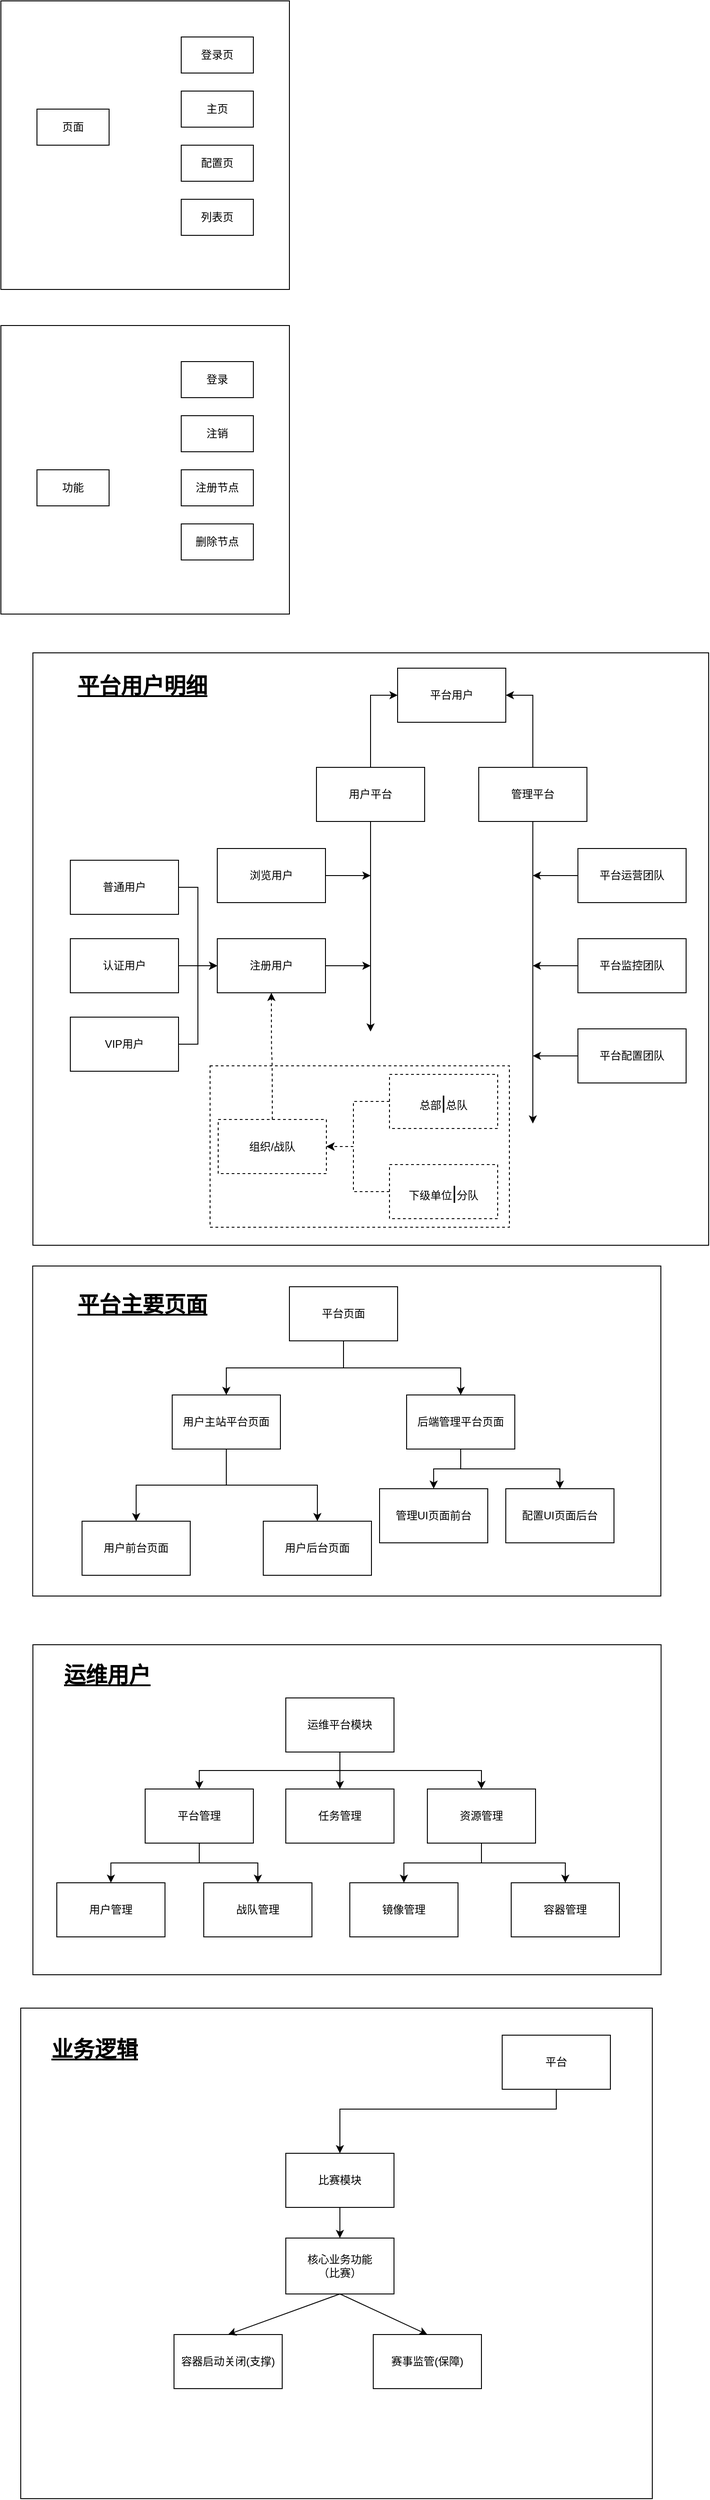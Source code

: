 <mxfile version="20.8.20" type="github">
  <diagram id="0DQFvvIyCcvc1jp5ZEeW" name="第 1 页">
    <mxGraphModel dx="1221" dy="783" grid="0" gridSize="10" guides="1" tooltips="1" connect="1" arrows="1" fold="1" page="1" pageScale="1" pageWidth="5500" pageHeight="5500" math="0" shadow="0">
      <root>
        <mxCell id="0" />
        <mxCell id="1" parent="0" />
        <mxCell id="LhJwVfTSf5qskMMKVz_--1" value="" style="rounded=0;whiteSpace=wrap;html=1;fillColor=none;" parent="1" vertex="1">
          <mxGeometry x="75.5" y="1903" width="696.75" height="366" as="geometry" />
        </mxCell>
        <mxCell id="8VWyutqRf-sVDmm4FMnL-65" value="" style="rounded=0;whiteSpace=wrap;html=1;fillColor=none;" parent="1" vertex="1">
          <mxGeometry x="75.25" y="1483" width="696.75" height="366" as="geometry" />
        </mxCell>
        <mxCell id="8VWyutqRf-sVDmm4FMnL-53" value="" style="rounded=0;whiteSpace=wrap;html=1;dashed=1;fillColor=none;" parent="1" vertex="1">
          <mxGeometry x="272" y="1261" width="332" height="179" as="geometry" />
        </mxCell>
        <mxCell id="8VWyutqRf-sVDmm4FMnL-54" value="" style="rounded=0;whiteSpace=wrap;html=1;fillColor=none;" parent="1" vertex="1">
          <mxGeometry x="75.5" y="803" width="749.5" height="657" as="geometry" />
        </mxCell>
        <mxCell id="r_hynLRIS7Jt0g9dWzzB-1" value="登录页" style="rounded=0;whiteSpace=wrap;html=1;" parent="1" vertex="1">
          <mxGeometry x="240" y="120" width="80" height="40" as="geometry" />
        </mxCell>
        <mxCell id="r_hynLRIS7Jt0g9dWzzB-3" value="配置页" style="rounded=0;whiteSpace=wrap;html=1;" parent="1" vertex="1">
          <mxGeometry x="240" y="240" width="80" height="40" as="geometry" />
        </mxCell>
        <mxCell id="r_hynLRIS7Jt0g9dWzzB-4" value="主页" style="rounded=0;whiteSpace=wrap;html=1;" parent="1" vertex="1">
          <mxGeometry x="240" y="180" width="80" height="40" as="geometry" />
        </mxCell>
        <mxCell id="r_hynLRIS7Jt0g9dWzzB-5" value="列表页" style="rounded=0;whiteSpace=wrap;html=1;" parent="1" vertex="1">
          <mxGeometry x="240" y="300" width="80" height="40" as="geometry" />
        </mxCell>
        <mxCell id="r_hynLRIS7Jt0g9dWzzB-6" value="页面" style="rounded=0;whiteSpace=wrap;html=1;" parent="1" vertex="1">
          <mxGeometry x="80" y="200" width="80" height="40" as="geometry" />
        </mxCell>
        <mxCell id="r_hynLRIS7Jt0g9dWzzB-7" value="功能" style="rounded=0;whiteSpace=wrap;html=1;" parent="1" vertex="1">
          <mxGeometry x="80" y="600" width="80" height="40" as="geometry" />
        </mxCell>
        <mxCell id="r_hynLRIS7Jt0g9dWzzB-8" value="" style="rounded=0;whiteSpace=wrap;html=1;fillColor=none;" parent="1" vertex="1">
          <mxGeometry x="40" y="80" width="320" height="320" as="geometry" />
        </mxCell>
        <mxCell id="r_hynLRIS7Jt0g9dWzzB-9" value="登录&lt;span style=&quot;color: rgba(0, 0, 0, 0); font-family: monospace; font-size: 0px; text-align: start;&quot;&gt;%3CmxGraphModel%3E%3Croot%3E%3CmxCell%20id%3D%220%22%2F%3E%3CmxCell%20id%3D%221%22%20parent%3D%220%22%2F%3E%3CmxCell%20id%3D%222%22%20value%3D%22%E7%99%BB%E5%BD%95%E9%A1%B5%22%20style%3D%22rounded%3D0%3BwhiteSpace%3Dwrap%3Bhtml%3D1%3B%22%20vertex%3D%221%22%20parent%3D%221%22%3E%3CmxGeometry%20x%3D%22240%22%20y%3D%22120%22%20width%3D%2280%22%20height%3D%2240%22%20as%3D%22geometry%22%2F%3E%3C%2FmxCell%3E%3C%2Froot%3E%3C%2FmxGraphModel%3E&lt;/span&gt;" style="rounded=0;whiteSpace=wrap;html=1;" parent="1" vertex="1">
          <mxGeometry x="240" y="480" width="80" height="40" as="geometry" />
        </mxCell>
        <mxCell id="r_hynLRIS7Jt0g9dWzzB-10" value="注销" style="rounded=0;whiteSpace=wrap;html=1;" parent="1" vertex="1">
          <mxGeometry x="240" y="540" width="80" height="40" as="geometry" />
        </mxCell>
        <mxCell id="r_hynLRIS7Jt0g9dWzzB-11" value="注册节点" style="rounded=0;whiteSpace=wrap;html=1;" parent="1" vertex="1">
          <mxGeometry x="240" y="600" width="80" height="40" as="geometry" />
        </mxCell>
        <mxCell id="r_hynLRIS7Jt0g9dWzzB-12" value="删除节点" style="rounded=0;whiteSpace=wrap;html=1;" parent="1" vertex="1">
          <mxGeometry x="240" y="660" width="80" height="40" as="geometry" />
        </mxCell>
        <mxCell id="r_hynLRIS7Jt0g9dWzzB-13" value="" style="rounded=0;whiteSpace=wrap;html=1;fillColor=none;" parent="1" vertex="1">
          <mxGeometry x="40" y="440" width="320" height="320" as="geometry" />
        </mxCell>
        <mxCell id="8VWyutqRf-sVDmm4FMnL-1" value="平台用户" style="rounded=0;whiteSpace=wrap;html=1;" parent="1" vertex="1">
          <mxGeometry x="480" y="820" width="120" height="60" as="geometry" />
        </mxCell>
        <mxCell id="8VWyutqRf-sVDmm4FMnL-8" style="edgeStyle=orthogonalEdgeStyle;rounded=0;orthogonalLoop=1;jettySize=auto;html=1;" parent="1" source="8VWyutqRf-sVDmm4FMnL-2" edge="1">
          <mxGeometry relative="1" as="geometry">
            <mxPoint x="450" y="1223" as="targetPoint" />
          </mxGeometry>
        </mxCell>
        <mxCell id="8VWyutqRf-sVDmm4FMnL-37" style="edgeStyle=orthogonalEdgeStyle;orthogonalLoop=1;jettySize=auto;html=1;entryX=0;entryY=0.5;entryDx=0;entryDy=0;rounded=0;" parent="1" source="8VWyutqRf-sVDmm4FMnL-2" target="8VWyutqRf-sVDmm4FMnL-1" edge="1">
          <mxGeometry relative="1" as="geometry" />
        </mxCell>
        <mxCell id="8VWyutqRf-sVDmm4FMnL-2" value="用户平台" style="rounded=0;whiteSpace=wrap;html=1;" parent="1" vertex="1">
          <mxGeometry x="390" y="930" width="120" height="60" as="geometry" />
        </mxCell>
        <mxCell id="8VWyutqRf-sVDmm4FMnL-44" style="edgeStyle=orthogonalEdgeStyle;rounded=0;orthogonalLoop=1;jettySize=auto;html=1;entryX=1;entryY=0.5;entryDx=0;entryDy=0;" parent="1" source="8VWyutqRf-sVDmm4FMnL-3" target="8VWyutqRf-sVDmm4FMnL-1" edge="1">
          <mxGeometry relative="1" as="geometry" />
        </mxCell>
        <mxCell id="8VWyutqRf-sVDmm4FMnL-45" style="edgeStyle=orthogonalEdgeStyle;rounded=0;orthogonalLoop=1;jettySize=auto;html=1;" parent="1" source="8VWyutqRf-sVDmm4FMnL-3" edge="1">
          <mxGeometry relative="1" as="geometry">
            <mxPoint x="630" y="1325" as="targetPoint" />
          </mxGeometry>
        </mxCell>
        <mxCell id="8VWyutqRf-sVDmm4FMnL-3" value="管理平台" style="rounded=0;whiteSpace=wrap;html=1;" parent="1" vertex="1">
          <mxGeometry x="570" y="930" width="120" height="60" as="geometry" />
        </mxCell>
        <mxCell id="8VWyutqRf-sVDmm4FMnL-26" style="edgeStyle=orthogonalEdgeStyle;rounded=0;orthogonalLoop=1;jettySize=auto;html=1;" parent="1" source="8VWyutqRf-sVDmm4FMnL-4" edge="1">
          <mxGeometry relative="1" as="geometry">
            <mxPoint x="450" y="1050" as="targetPoint" />
          </mxGeometry>
        </mxCell>
        <mxCell id="8VWyutqRf-sVDmm4FMnL-4" value="浏览用户" style="rounded=0;whiteSpace=wrap;html=1;" parent="1" vertex="1">
          <mxGeometry x="280" y="1020" width="120" height="60" as="geometry" />
        </mxCell>
        <mxCell id="8VWyutqRf-sVDmm4FMnL-27" style="edgeStyle=orthogonalEdgeStyle;rounded=0;orthogonalLoop=1;jettySize=auto;html=1;" parent="1" source="8VWyutqRf-sVDmm4FMnL-6" edge="1">
          <mxGeometry relative="1" as="geometry">
            <mxPoint x="450" y="1150" as="targetPoint" />
          </mxGeometry>
        </mxCell>
        <mxCell id="8VWyutqRf-sVDmm4FMnL-6" value="注册用户" style="rounded=0;whiteSpace=wrap;html=1;" parent="1" vertex="1">
          <mxGeometry x="280" y="1120" width="120" height="60" as="geometry" />
        </mxCell>
        <mxCell id="8VWyutqRf-sVDmm4FMnL-34" style="edgeStyle=orthogonalEdgeStyle;rounded=0;orthogonalLoop=1;jettySize=auto;html=1;entryX=1;entryY=0.5;entryDx=0;entryDy=0;dashed=1;" parent="1" source="8VWyutqRf-sVDmm4FMnL-7" target="8VWyutqRf-sVDmm4FMnL-25" edge="1">
          <mxGeometry relative="1" as="geometry">
            <Array as="points">
              <mxPoint x="431" y="1300.5" />
              <mxPoint x="431" y="1350.5" />
            </Array>
          </mxGeometry>
        </mxCell>
        <mxCell id="8VWyutqRf-sVDmm4FMnL-7" value="总部&lt;font style=&quot;font-size: 20px;&quot;&gt;|&lt;/font&gt;总队" style="rounded=0;whiteSpace=wrap;html=1;dashed=1;" parent="1" vertex="1">
          <mxGeometry x="471" y="1270.5" width="120" height="60" as="geometry" />
        </mxCell>
        <mxCell id="8VWyutqRf-sVDmm4FMnL-62" style="edgeStyle=orthogonalEdgeStyle;rounded=0;orthogonalLoop=1;jettySize=auto;html=1;exitX=0.5;exitY=1;exitDx=0;exitDy=0;entryX=0.5;entryY=0;entryDx=0;entryDy=0;fontSize=20;" parent="1" source="8VWyutqRf-sVDmm4FMnL-16" target="8VWyutqRf-sVDmm4FMnL-18" edge="1">
          <mxGeometry relative="1" as="geometry" />
        </mxCell>
        <mxCell id="8VWyutqRf-sVDmm4FMnL-63" style="edgeStyle=orthogonalEdgeStyle;rounded=0;orthogonalLoop=1;jettySize=auto;html=1;exitX=0.5;exitY=1;exitDx=0;exitDy=0;entryX=0.5;entryY=0;entryDx=0;entryDy=0;fontSize=20;" parent="1" source="8VWyutqRf-sVDmm4FMnL-16" target="8VWyutqRf-sVDmm4FMnL-17" edge="1">
          <mxGeometry relative="1" as="geometry" />
        </mxCell>
        <mxCell id="8VWyutqRf-sVDmm4FMnL-16" value="平台页面" style="rounded=0;whiteSpace=wrap;html=1;" parent="1" vertex="1">
          <mxGeometry x="360" y="1506" width="120" height="60" as="geometry" />
        </mxCell>
        <mxCell id="8VWyutqRf-sVDmm4FMnL-20" value="" style="edgeStyle=orthogonalEdgeStyle;rounded=0;orthogonalLoop=1;jettySize=auto;html=1;" parent="1" source="8VWyutqRf-sVDmm4FMnL-17" target="8VWyutqRf-sVDmm4FMnL-19" edge="1">
          <mxGeometry relative="1" as="geometry" />
        </mxCell>
        <mxCell id="8VWyutqRf-sVDmm4FMnL-22" style="edgeStyle=orthogonalEdgeStyle;rounded=0;orthogonalLoop=1;jettySize=auto;html=1;entryX=0.5;entryY=0;entryDx=0;entryDy=0;" parent="1" source="8VWyutqRf-sVDmm4FMnL-17" target="8VWyutqRf-sVDmm4FMnL-21" edge="1">
          <mxGeometry relative="1" as="geometry" />
        </mxCell>
        <mxCell id="8VWyutqRf-sVDmm4FMnL-17" value="用户主站平台页面" style="rounded=0;whiteSpace=wrap;html=1;" parent="1" vertex="1">
          <mxGeometry x="230" y="1626" width="120" height="60" as="geometry" />
        </mxCell>
        <mxCell id="8VWyutqRf-sVDmm4FMnL-61" style="edgeStyle=orthogonalEdgeStyle;rounded=0;orthogonalLoop=1;jettySize=auto;html=1;fontSize=20;" parent="1" source="8VWyutqRf-sVDmm4FMnL-18" target="8VWyutqRf-sVDmm4FMnL-59" edge="1">
          <mxGeometry relative="1" as="geometry" />
        </mxCell>
        <mxCell id="8VWyutqRf-sVDmm4FMnL-68" style="edgeStyle=orthogonalEdgeStyle;rounded=0;orthogonalLoop=1;jettySize=auto;html=1;exitX=0.5;exitY=1;exitDx=0;exitDy=0;entryX=0.5;entryY=0;entryDx=0;entryDy=0;fontSize=20;" parent="1" source="8VWyutqRf-sVDmm4FMnL-18" target="8VWyutqRf-sVDmm4FMnL-67" edge="1">
          <mxGeometry relative="1" as="geometry" />
        </mxCell>
        <mxCell id="8VWyutqRf-sVDmm4FMnL-18" value="后端管理平台页面" style="rounded=0;whiteSpace=wrap;html=1;" parent="1" vertex="1">
          <mxGeometry x="490" y="1626" width="120" height="60" as="geometry" />
        </mxCell>
        <mxCell id="8VWyutqRf-sVDmm4FMnL-19" value="用户前台页面" style="rounded=0;whiteSpace=wrap;html=1;" parent="1" vertex="1">
          <mxGeometry x="130" y="1766" width="120" height="60" as="geometry" />
        </mxCell>
        <mxCell id="8VWyutqRf-sVDmm4FMnL-21" value="用户后台页面" style="rounded=0;whiteSpace=wrap;html=1;" parent="1" vertex="1">
          <mxGeometry x="331" y="1766" width="120" height="60" as="geometry" />
        </mxCell>
        <mxCell id="8VWyutqRf-sVDmm4FMnL-36" style="edgeStyle=orthogonalEdgeStyle;orthogonalLoop=1;jettySize=auto;html=1;exitX=0.5;exitY=0;exitDx=0;exitDy=0;entryX=0.5;entryY=1;entryDx=0;entryDy=0;curved=1;dashed=1;" parent="1" source="8VWyutqRf-sVDmm4FMnL-25" target="8VWyutqRf-sVDmm4FMnL-6" edge="1">
          <mxGeometry relative="1" as="geometry" />
        </mxCell>
        <mxCell id="8VWyutqRf-sVDmm4FMnL-25" value="组织/战队" style="rounded=0;whiteSpace=wrap;html=1;dashed=1;" parent="1" vertex="1">
          <mxGeometry x="281" y="1320.5" width="120" height="60" as="geometry" />
        </mxCell>
        <mxCell id="8VWyutqRf-sVDmm4FMnL-58" style="edgeStyle=orthogonalEdgeStyle;rounded=0;orthogonalLoop=1;jettySize=auto;html=1;exitX=1;exitY=0.5;exitDx=0;exitDy=0;entryX=0;entryY=0.5;entryDx=0;entryDy=0;fontSize=20;" parent="1" source="8VWyutqRf-sVDmm4FMnL-28" target="8VWyutqRf-sVDmm4FMnL-6" edge="1">
          <mxGeometry relative="1" as="geometry" />
        </mxCell>
        <mxCell id="8VWyutqRf-sVDmm4FMnL-28" value="VIP用户" style="rounded=0;whiteSpace=wrap;html=1;" parent="1" vertex="1">
          <mxGeometry x="117" y="1207" width="120" height="60" as="geometry" />
        </mxCell>
        <mxCell id="8VWyutqRf-sVDmm4FMnL-30" style="edgeStyle=orthogonalEdgeStyle;rounded=0;orthogonalLoop=1;jettySize=auto;html=1;entryX=0;entryY=0.5;entryDx=0;entryDy=0;" parent="1" source="8VWyutqRf-sVDmm4FMnL-29" target="8VWyutqRf-sVDmm4FMnL-6" edge="1">
          <mxGeometry relative="1" as="geometry" />
        </mxCell>
        <mxCell id="8VWyutqRf-sVDmm4FMnL-29" value="普通用户" style="rounded=0;whiteSpace=wrap;html=1;" parent="1" vertex="1">
          <mxGeometry x="117" y="1033" width="120" height="60" as="geometry" />
        </mxCell>
        <mxCell id="8VWyutqRf-sVDmm4FMnL-35" style="edgeStyle=orthogonalEdgeStyle;rounded=0;orthogonalLoop=1;jettySize=auto;html=1;entryX=1;entryY=0.5;entryDx=0;entryDy=0;dashed=1;" parent="1" source="8VWyutqRf-sVDmm4FMnL-33" target="8VWyutqRf-sVDmm4FMnL-25" edge="1">
          <mxGeometry relative="1" as="geometry">
            <mxPoint x="431" y="1350.5" as="targetPoint" />
            <Array as="points">
              <mxPoint x="431" y="1400.5" />
              <mxPoint x="431" y="1350.5" />
            </Array>
          </mxGeometry>
        </mxCell>
        <mxCell id="8VWyutqRf-sVDmm4FMnL-33" value="下级单位&lt;font style=&quot;font-size: 20px;&quot;&gt;|&lt;/font&gt;分队" style="rounded=0;whiteSpace=wrap;html=1;dashed=1;" parent="1" vertex="1">
          <mxGeometry x="471" y="1370.5" width="120" height="60" as="geometry" />
        </mxCell>
        <mxCell id="8VWyutqRf-sVDmm4FMnL-48" style="edgeStyle=orthogonalEdgeStyle;rounded=0;orthogonalLoop=1;jettySize=auto;html=1;" parent="1" source="8VWyutqRf-sVDmm4FMnL-42" edge="1">
          <mxGeometry relative="1" as="geometry">
            <mxPoint x="630" y="1150" as="targetPoint" />
          </mxGeometry>
        </mxCell>
        <mxCell id="8VWyutqRf-sVDmm4FMnL-42" value="平台监控团队" style="rounded=0;whiteSpace=wrap;html=1;" parent="1" vertex="1">
          <mxGeometry x="680" y="1120" width="120" height="60" as="geometry" />
        </mxCell>
        <mxCell id="8VWyutqRf-sVDmm4FMnL-46" style="edgeStyle=orthogonalEdgeStyle;rounded=0;orthogonalLoop=1;jettySize=auto;html=1;" parent="1" source="8VWyutqRf-sVDmm4FMnL-43" edge="1">
          <mxGeometry relative="1" as="geometry">
            <mxPoint x="630" y="1050" as="targetPoint" />
          </mxGeometry>
        </mxCell>
        <mxCell id="8VWyutqRf-sVDmm4FMnL-43" value="平台运营团队" style="rounded=0;whiteSpace=wrap;html=1;" parent="1" vertex="1">
          <mxGeometry x="680" y="1020" width="120" height="60" as="geometry" />
        </mxCell>
        <mxCell id="8VWyutqRf-sVDmm4FMnL-50" style="edgeStyle=orthogonalEdgeStyle;rounded=0;orthogonalLoop=1;jettySize=auto;html=1;" parent="1" source="8VWyutqRf-sVDmm4FMnL-49" edge="1">
          <mxGeometry relative="1" as="geometry">
            <mxPoint x="630" y="1250" as="targetPoint" />
          </mxGeometry>
        </mxCell>
        <mxCell id="8VWyutqRf-sVDmm4FMnL-49" value="平台配置团队" style="rounded=0;whiteSpace=wrap;html=1;" parent="1" vertex="1">
          <mxGeometry x="680" y="1220" width="120" height="60" as="geometry" />
        </mxCell>
        <mxCell id="8VWyutqRf-sVDmm4FMnL-52" value="&lt;h1&gt;平台用户明细&lt;/h1&gt;" style="text;html=1;strokeColor=none;fillColor=none;spacing=5;spacingTop=-20;whiteSpace=wrap;overflow=hidden;rounded=0;fontStyle=4;verticalAlign=top;spacingBottom=-1;" parent="1" vertex="1">
          <mxGeometry x="120" y="820" width="190" height="120" as="geometry" />
        </mxCell>
        <mxCell id="8VWyutqRf-sVDmm4FMnL-57" style="edgeStyle=orthogonalEdgeStyle;rounded=0;orthogonalLoop=1;jettySize=auto;html=1;entryX=0;entryY=0.5;entryDx=0;entryDy=0;fontSize=20;" parent="1" source="8VWyutqRf-sVDmm4FMnL-55" target="8VWyutqRf-sVDmm4FMnL-6" edge="1">
          <mxGeometry relative="1" as="geometry" />
        </mxCell>
        <mxCell id="8VWyutqRf-sVDmm4FMnL-55" value="认证用户" style="rounded=0;whiteSpace=wrap;html=1;" parent="1" vertex="1">
          <mxGeometry x="117" y="1120" width="120" height="60" as="geometry" />
        </mxCell>
        <mxCell id="8VWyutqRf-sVDmm4FMnL-59" value="管理UI页面前台" style="rounded=0;whiteSpace=wrap;html=1;" parent="1" vertex="1">
          <mxGeometry x="460" y="1730" width="120" height="60" as="geometry" />
        </mxCell>
        <mxCell id="8VWyutqRf-sVDmm4FMnL-66" value="&lt;h1&gt;平台主要页面&lt;/h1&gt;" style="text;html=1;strokeColor=none;fillColor=none;spacing=5;spacingTop=-20;whiteSpace=wrap;overflow=hidden;rounded=0;fontStyle=4;verticalAlign=top;spacingBottom=-1;" parent="1" vertex="1">
          <mxGeometry x="120" y="1506" width="190" height="120" as="geometry" />
        </mxCell>
        <mxCell id="8VWyutqRf-sVDmm4FMnL-67" value="配置UI页面后台" style="rounded=0;whiteSpace=wrap;html=1;" parent="1" vertex="1">
          <mxGeometry x="600" y="1730" width="120" height="60" as="geometry" />
        </mxCell>
        <mxCell id="4_Ub2ZLIVFQ_gceRHqey-10" style="edgeStyle=orthogonalEdgeStyle;rounded=0;orthogonalLoop=1;jettySize=auto;html=1;exitX=0.5;exitY=1;exitDx=0;exitDy=0;entryX=0.5;entryY=0;entryDx=0;entryDy=0;" parent="1" source="TGvNDC-5U8pAqfdIaPa_-1" target="4_Ub2ZLIVFQ_gceRHqey-3" edge="1">
          <mxGeometry relative="1" as="geometry" />
        </mxCell>
        <mxCell id="4_Ub2ZLIVFQ_gceRHqey-13" style="edgeStyle=orthogonalEdgeStyle;rounded=0;orthogonalLoop=1;jettySize=auto;html=1;exitX=0.5;exitY=1;exitDx=0;exitDy=0;entryX=0.5;entryY=0;entryDx=0;entryDy=0;" parent="1" source="TGvNDC-5U8pAqfdIaPa_-1" target="4_Ub2ZLIVFQ_gceRHqey-4" edge="1">
          <mxGeometry relative="1" as="geometry" />
        </mxCell>
        <mxCell id="4_Ub2ZLIVFQ_gceRHqey-16" style="edgeStyle=orthogonalEdgeStyle;rounded=0;orthogonalLoop=1;jettySize=auto;html=1;exitX=0.5;exitY=1;exitDx=0;exitDy=0;" parent="1" source="TGvNDC-5U8pAqfdIaPa_-1" target="4_Ub2ZLIVFQ_gceRHqey-14" edge="1">
          <mxGeometry relative="1" as="geometry" />
        </mxCell>
        <mxCell id="TGvNDC-5U8pAqfdIaPa_-1" value="运维平台模块" style="rounded=0;whiteSpace=wrap;html=1;" parent="1" vertex="1">
          <mxGeometry x="356" y="1962" width="120" height="60" as="geometry" />
        </mxCell>
        <mxCell id="4_Ub2ZLIVFQ_gceRHqey-1" value="&lt;h1&gt;运维用户&lt;/h1&gt;" style="text;html=1;strokeColor=none;fillColor=none;spacing=5;spacingTop=-20;whiteSpace=wrap;overflow=hidden;rounded=0;fontStyle=4;verticalAlign=top;spacingBottom=-1;" parent="1" vertex="1">
          <mxGeometry x="105" y="1917" width="190" height="120" as="geometry" />
        </mxCell>
        <mxCell id="4_Ub2ZLIVFQ_gceRHqey-2" value="用户管理" style="rounded=0;whiteSpace=wrap;html=1;" parent="1" vertex="1">
          <mxGeometry x="102" y="2167" width="120" height="60" as="geometry" />
        </mxCell>
        <mxCell id="4_Ub2ZLIVFQ_gceRHqey-8" style="edgeStyle=orthogonalEdgeStyle;rounded=0;orthogonalLoop=1;jettySize=auto;html=1;exitX=0.5;exitY=1;exitDx=0;exitDy=0;entryX=0.5;entryY=0;entryDx=0;entryDy=0;" parent="1" source="4_Ub2ZLIVFQ_gceRHqey-3" target="4_Ub2ZLIVFQ_gceRHqey-7" edge="1">
          <mxGeometry relative="1" as="geometry" />
        </mxCell>
        <mxCell id="4_Ub2ZLIVFQ_gceRHqey-9" style="edgeStyle=orthogonalEdgeStyle;rounded=0;orthogonalLoop=1;jettySize=auto;html=1;exitX=0.5;exitY=1;exitDx=0;exitDy=0;entryX=0.5;entryY=0;entryDx=0;entryDy=0;" parent="1" source="4_Ub2ZLIVFQ_gceRHqey-3" target="4_Ub2ZLIVFQ_gceRHqey-5" edge="1">
          <mxGeometry relative="1" as="geometry" />
        </mxCell>
        <mxCell id="4_Ub2ZLIVFQ_gceRHqey-3" value="资源管理" style="rounded=0;whiteSpace=wrap;html=1;" parent="1" vertex="1">
          <mxGeometry x="513" y="2063" width="120" height="60" as="geometry" />
        </mxCell>
        <mxCell id="4_Ub2ZLIVFQ_gceRHqey-4" value="任务管理" style="rounded=0;whiteSpace=wrap;html=1;" parent="1" vertex="1">
          <mxGeometry x="356" y="2063" width="120" height="60" as="geometry" />
        </mxCell>
        <mxCell id="4_Ub2ZLIVFQ_gceRHqey-5" value="容器管理" style="rounded=0;whiteSpace=wrap;html=1;" parent="1" vertex="1">
          <mxGeometry x="606" y="2167" width="120" height="60" as="geometry" />
        </mxCell>
        <mxCell id="4_Ub2ZLIVFQ_gceRHqey-7" value="镜像管理" style="rounded=0;whiteSpace=wrap;html=1;" parent="1" vertex="1">
          <mxGeometry x="427" y="2167" width="120" height="60" as="geometry" />
        </mxCell>
        <mxCell id="4_Ub2ZLIVFQ_gceRHqey-17" style="edgeStyle=orthogonalEdgeStyle;rounded=0;orthogonalLoop=1;jettySize=auto;html=1;exitX=0.5;exitY=1;exitDx=0;exitDy=0;entryX=0.5;entryY=0;entryDx=0;entryDy=0;" parent="1" source="4_Ub2ZLIVFQ_gceRHqey-14" target="4_Ub2ZLIVFQ_gceRHqey-2" edge="1">
          <mxGeometry relative="1" as="geometry" />
        </mxCell>
        <mxCell id="4_Ub2ZLIVFQ_gceRHqey-19" style="edgeStyle=orthogonalEdgeStyle;rounded=0;orthogonalLoop=1;jettySize=auto;html=1;exitX=0.5;exitY=1;exitDx=0;exitDy=0;entryX=0.5;entryY=0;entryDx=0;entryDy=0;" parent="1" source="4_Ub2ZLIVFQ_gceRHqey-14" target="4_Ub2ZLIVFQ_gceRHqey-15" edge="1">
          <mxGeometry relative="1" as="geometry" />
        </mxCell>
        <mxCell id="4_Ub2ZLIVFQ_gceRHqey-14" value="平台管理" style="rounded=0;whiteSpace=wrap;html=1;" parent="1" vertex="1">
          <mxGeometry x="200" y="2063" width="120" height="60" as="geometry" />
        </mxCell>
        <mxCell id="4_Ub2ZLIVFQ_gceRHqey-15" value="战队管理" style="rounded=0;whiteSpace=wrap;html=1;" parent="1" vertex="1">
          <mxGeometry x="265" y="2167" width="120" height="60" as="geometry" />
        </mxCell>
        <mxCell id="2L9i-u0wnTsDgegDjbHF-1" value="" style="rounded=0;whiteSpace=wrap;html=1;" vertex="1" parent="1">
          <mxGeometry x="62" y="2306" width="700.5" height="544" as="geometry" />
        </mxCell>
        <mxCell id="2L9i-u0wnTsDgegDjbHF-2" value="核心业务功能&lt;br&gt;（比赛）" style="rounded=0;whiteSpace=wrap;html=1;" vertex="1" parent="1">
          <mxGeometry x="356" y="2561" width="120" height="62" as="geometry" />
        </mxCell>
        <mxCell id="2L9i-u0wnTsDgegDjbHF-3" value="&lt;h1&gt;业务逻辑&lt;/h1&gt;" style="text;html=1;strokeColor=none;fillColor=none;spacing=5;spacingTop=-20;whiteSpace=wrap;overflow=hidden;rounded=0;fontStyle=4;verticalAlign=top;spacingBottom=-1;" vertex="1" parent="1">
          <mxGeometry x="91" y="2332" width="190" height="120" as="geometry" />
        </mxCell>
        <mxCell id="2L9i-u0wnTsDgegDjbHF-11" value="容器启动关闭(支撑)" style="rounded=0;whiteSpace=wrap;html=1;" vertex="1" parent="1">
          <mxGeometry x="232" y="2668" width="120" height="60" as="geometry" />
        </mxCell>
        <mxCell id="2L9i-u0wnTsDgegDjbHF-13" value="赛事监管(保障)" style="rounded=0;whiteSpace=wrap;html=1;" vertex="1" parent="1">
          <mxGeometry x="453" y="2668" width="120" height="60" as="geometry" />
        </mxCell>
        <mxCell id="2L9i-u0wnTsDgegDjbHF-20" style="edgeStyle=orthogonalEdgeStyle;rounded=0;orthogonalLoop=1;jettySize=auto;html=1;exitX=0.5;exitY=1;exitDx=0;exitDy=0;" edge="1" parent="1" source="2L9i-u0wnTsDgegDjbHF-16" target="2L9i-u0wnTsDgegDjbHF-2">
          <mxGeometry relative="1" as="geometry" />
        </mxCell>
        <mxCell id="2L9i-u0wnTsDgegDjbHF-16" value="比赛模块" style="rounded=0;whiteSpace=wrap;html=1;" vertex="1" parent="1">
          <mxGeometry x="356" y="2467" width="120" height="60" as="geometry" />
        </mxCell>
        <mxCell id="2L9i-u0wnTsDgegDjbHF-19" style="edgeStyle=orthogonalEdgeStyle;rounded=0;orthogonalLoop=1;jettySize=auto;html=1;exitX=0.5;exitY=1;exitDx=0;exitDy=0;" edge="1" parent="1" source="2L9i-u0wnTsDgegDjbHF-17" target="2L9i-u0wnTsDgegDjbHF-16">
          <mxGeometry relative="1" as="geometry">
            <Array as="points">
              <mxPoint x="656" y="2418" />
              <mxPoint x="416" y="2418" />
            </Array>
          </mxGeometry>
        </mxCell>
        <mxCell id="2L9i-u0wnTsDgegDjbHF-17" value="平台" style="rounded=0;whiteSpace=wrap;html=1;" vertex="1" parent="1">
          <mxGeometry x="596" y="2336" width="120" height="60" as="geometry" />
        </mxCell>
        <mxCell id="2L9i-u0wnTsDgegDjbHF-21" value="" style="endArrow=classic;html=1;rounded=0;exitX=0.5;exitY=1;exitDx=0;exitDy=0;entryX=0.5;entryY=0;entryDx=0;entryDy=0;" edge="1" parent="1" source="2L9i-u0wnTsDgegDjbHF-2" target="2L9i-u0wnTsDgegDjbHF-11">
          <mxGeometry width="50" height="50" relative="1" as="geometry">
            <mxPoint x="597" y="2476" as="sourcePoint" />
            <mxPoint x="647" y="2426" as="targetPoint" />
          </mxGeometry>
        </mxCell>
        <mxCell id="2L9i-u0wnTsDgegDjbHF-22" value="" style="endArrow=classic;html=1;rounded=0;exitX=0.5;exitY=1;exitDx=0;exitDy=0;entryX=0.5;entryY=0;entryDx=0;entryDy=0;" edge="1" parent="1" source="2L9i-u0wnTsDgegDjbHF-2" target="2L9i-u0wnTsDgegDjbHF-13">
          <mxGeometry width="50" height="50" relative="1" as="geometry">
            <mxPoint x="597" y="2476" as="sourcePoint" />
            <mxPoint x="647" y="2426" as="targetPoint" />
          </mxGeometry>
        </mxCell>
      </root>
    </mxGraphModel>
  </diagram>
</mxfile>
